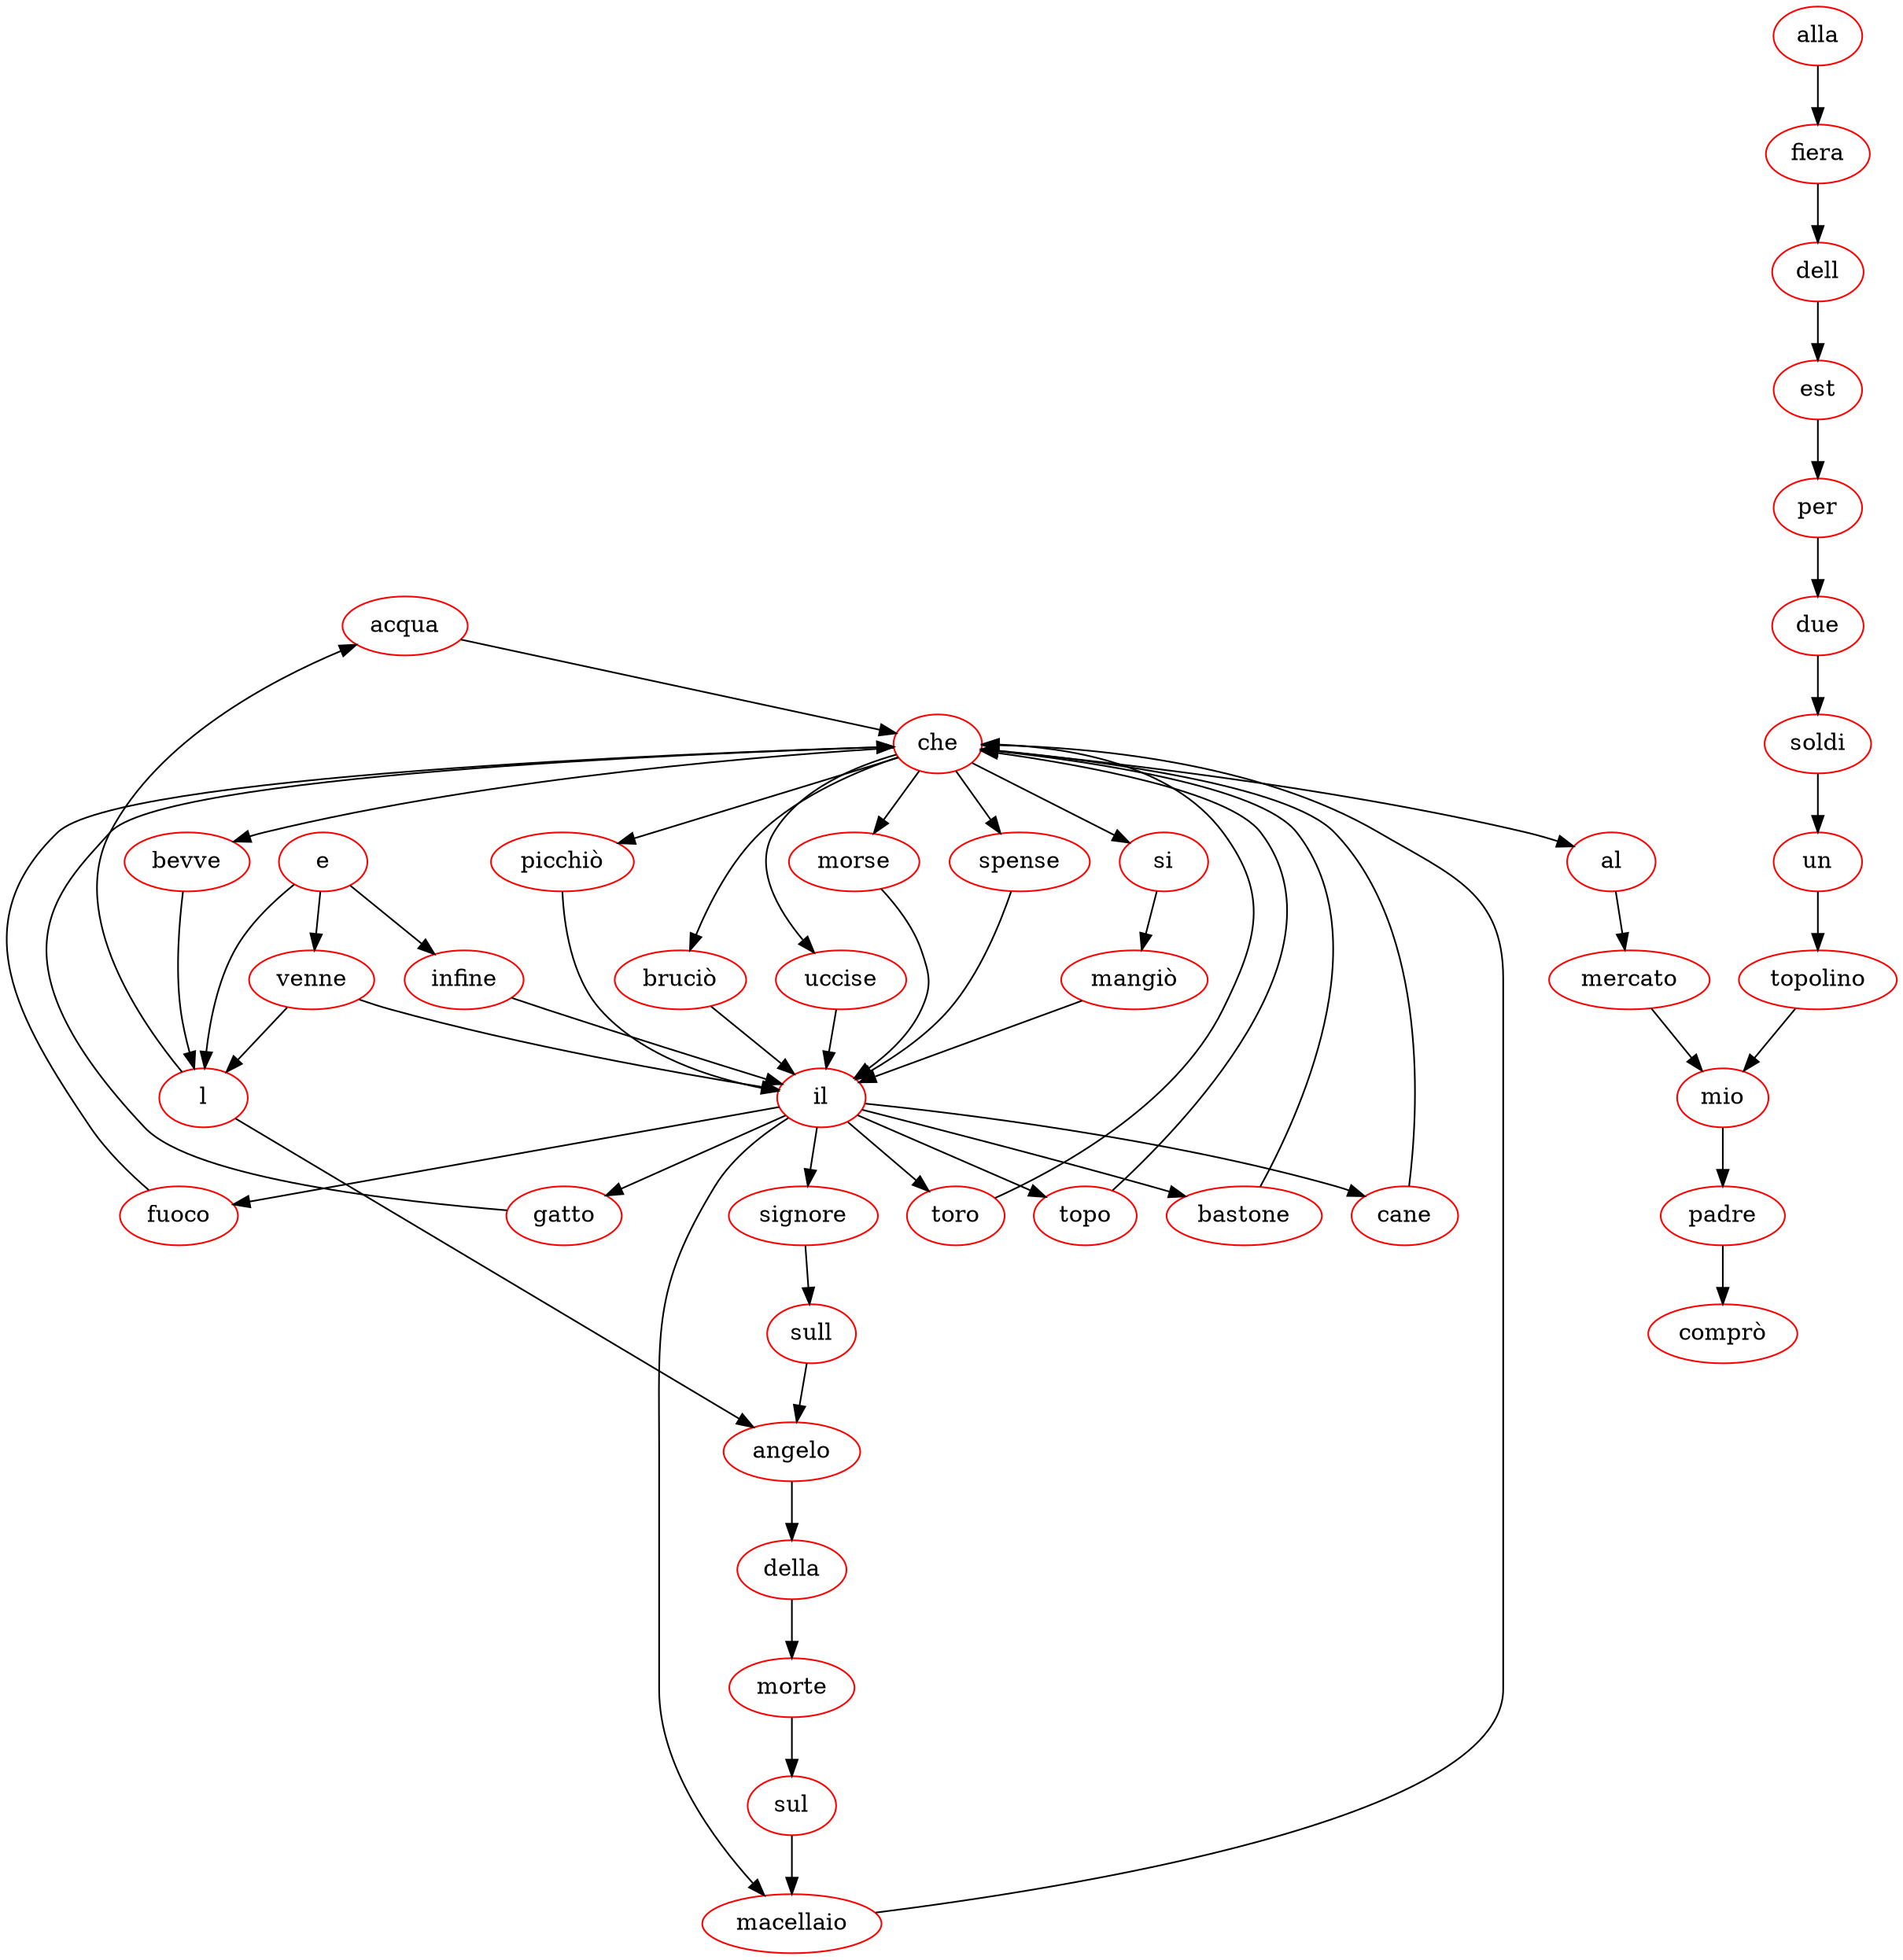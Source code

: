 digraph G{
graph [splines=true overlap=scale]
0 [color=red label="acqua"]
0 -> 8
1 [color=red label="al"]
1 -> 23
2 [color=red label="alla"]
2 -> 15
3 [color=red label="angelo"]
3 -> 11
4 [color=red label="bastone"]
4 -> 8
5 [color=red label="bevve"]
5 -> 20
6 [color=red label="bruciò"]
6 -> 18
7 [color=red label="cane"]
7 -> 8
8 [color=red label="che"]
8 -> 5
8 -> 39
8 -> 25
8 -> 1
8 -> 33
8 -> 30
8 -> 29
8 -> 6
9 [color=red label="comprò"]
10 [color=red label="dell"]
10 -> 14
11 [color=red label="della"]
11 -> 26
12 [color=red label="due"]
12 -> 32
13 [color=red label="e"]
13 -> 19
13 -> 41
13 -> 20
14 [color=red label="est"]
14 -> 28
15 [color=red label="fiera"]
15 -> 10
16 [color=red label="fuoco"]
16 -> 8
17 [color=red label="gatto"]
17 -> 8
18 [color=red label="il"]
18 -> 7
18 -> 4
18 -> 38
18 -> 16
18 -> 17
18 -> 36
18 -> 21
18 -> 31
19 [color=red label="infine"]
19 -> 18
20 [color=red label="l"]
20 -> 3
20 -> 0
21 [color=red label="macellaio"]
21 -> 8
22 [color=red label="mangiò"]
22 -> 18
23 [color=red label="mercato"]
23 -> 24
24 [color=red label="mio"]
24 -> 27
25 [color=red label="morse"]
25 -> 18
26 [color=red label="morte"]
26 -> 34
27 [color=red label="padre"]
27 -> 9
28 [color=red label="per"]
28 -> 12
29 [color=red label="picchiò"]
29 -> 18
30 [color=red label="si"]
30 -> 22
31 [color=red label="signore"]
31 -> 35
32 [color=red label="soldi"]
32 -> 40
33 [color=red label="spense"]
33 -> 18
34 [color=red label="sul"]
34 -> 21
35 [color=red label="sull"]
35 -> 3
36 [color=red label="topo"]
36 -> 8
37 [color=red label="topolino"]
37 -> 24
38 [color=red label="toro"]
38 -> 8
39 [color=red label="uccise"]
39 -> 18
40 [color=red label="un"]
40 -> 37
41 [color=red label="venne"]
41 -> 18
41 -> 20
}